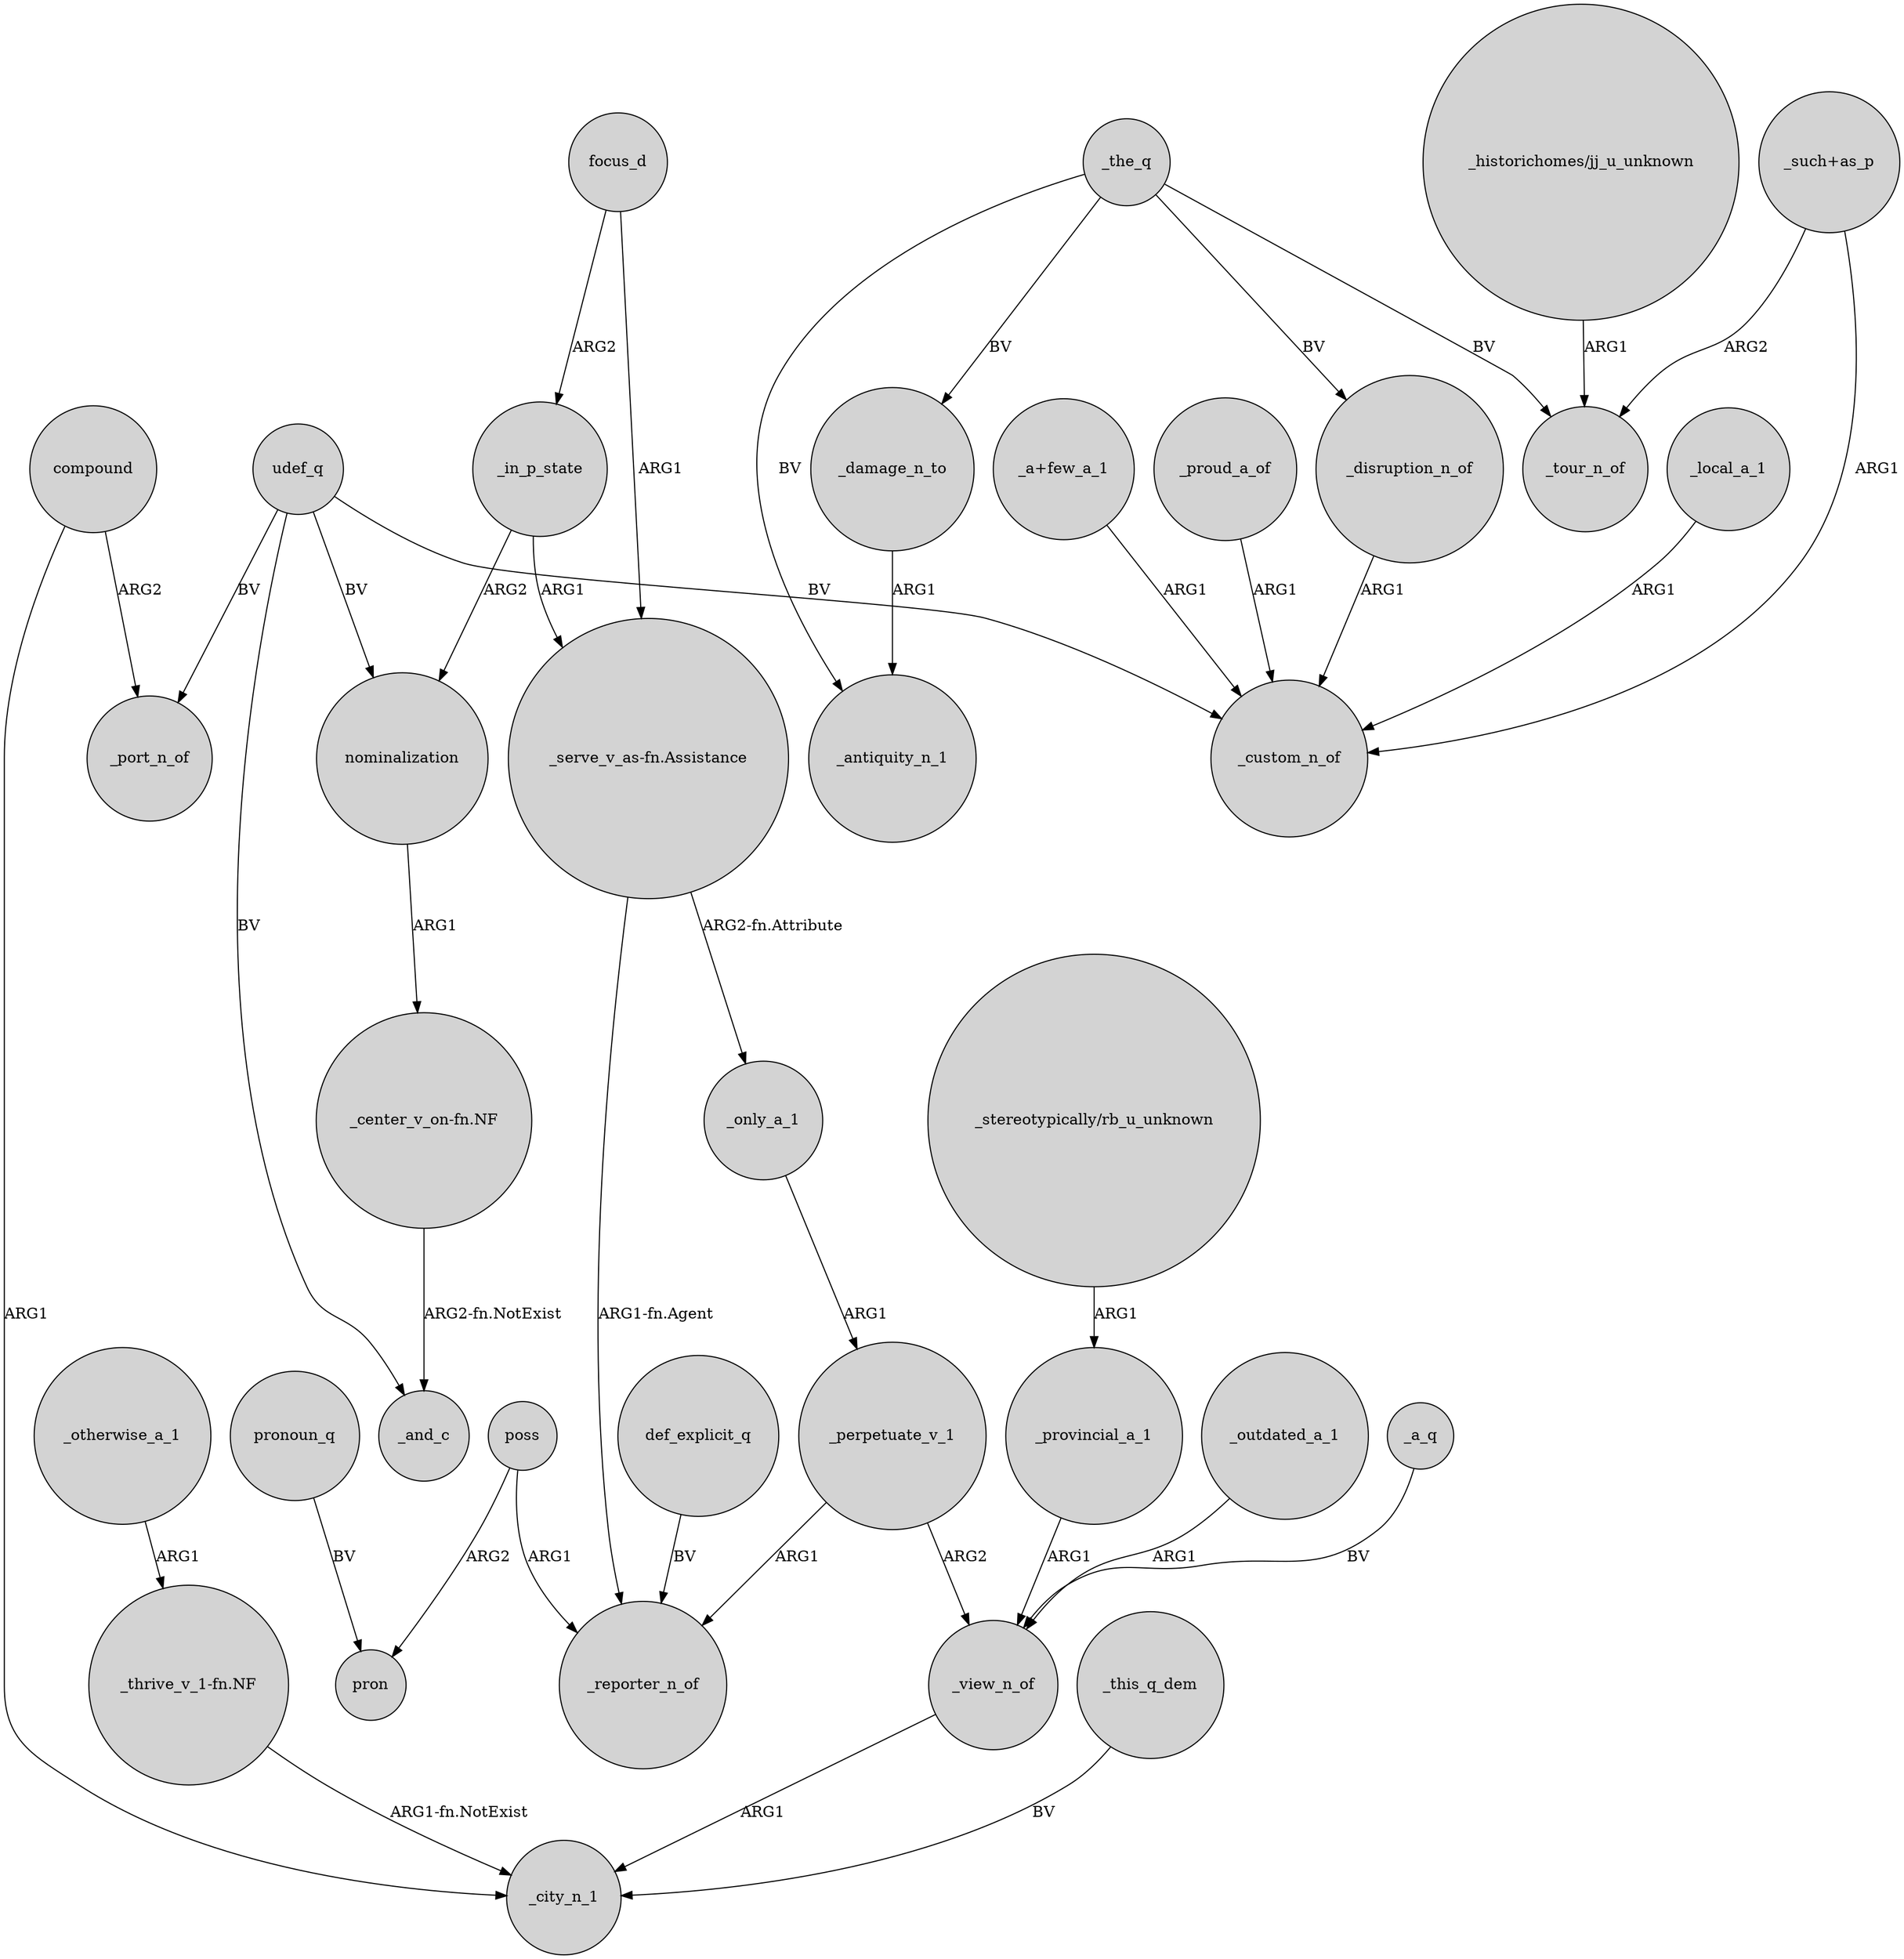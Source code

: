 digraph {
	node [shape=circle style=filled]
	_disruption_n_of -> _custom_n_of [label=ARG1]
	_in_p_state -> "_serve_v_as-fn.Assistance" [label=ARG1]
	compound -> _port_n_of [label=ARG2]
	_the_q -> _antiquity_n_1 [label=BV]
	poss -> pron [label=ARG2]
	_the_q -> _disruption_n_of [label=BV]
	"_thrive_v_1-fn.NF" -> _city_n_1 [label="ARG1-fn.NotExist"]
	focus_d -> _in_p_state [label=ARG2]
	"_a+few_a_1" -> _custom_n_of [label=ARG1]
	focus_d -> "_serve_v_as-fn.Assistance" [label=ARG1]
	poss -> _reporter_n_of [label=ARG1]
	udef_q -> _custom_n_of [label=BV]
	compound -> _city_n_1 [label=ARG1]
	"_historichomes/jj_u_unknown" -> _tour_n_of [label=ARG1]
	"_center_v_on-fn.NF" -> _and_c [label="ARG2-fn.NotExist"]
	"_serve_v_as-fn.Assistance" -> _reporter_n_of [label="ARG1-fn.Agent"]
	pronoun_q -> pron [label=BV]
	"_such+as_p" -> _tour_n_of [label=ARG2]
	"_such+as_p" -> _custom_n_of [label=ARG1]
	_view_n_of -> _city_n_1 [label=ARG1]
	"_serve_v_as-fn.Assistance" -> _only_a_1 [label="ARG2-fn.Attribute"]
	_only_a_1 -> _perpetuate_v_1 [label=ARG1]
	"_stereotypically/rb_u_unknown" -> _provincial_a_1 [label=ARG1]
	def_explicit_q -> _reporter_n_of [label=BV]
	_proud_a_of -> _custom_n_of [label=ARG1]
	nominalization -> "_center_v_on-fn.NF" [label=ARG1]
	_in_p_state -> nominalization [label=ARG2]
	udef_q -> nominalization [label=BV]
	_provincial_a_1 -> _view_n_of [label=ARG1]
	_outdated_a_1 -> _view_n_of [label=ARG1]
	_perpetuate_v_1 -> _reporter_n_of [label=ARG1]
	udef_q -> _port_n_of [label=BV]
	_damage_n_to -> _antiquity_n_1 [label=ARG1]
	_the_q -> _tour_n_of [label=BV]
	_the_q -> _damage_n_to [label=BV]
	udef_q -> _and_c [label=BV]
	_otherwise_a_1 -> "_thrive_v_1-fn.NF" [label=ARG1]
	_perpetuate_v_1 -> _view_n_of [label=ARG2]
	_this_q_dem -> _city_n_1 [label=BV]
	_local_a_1 -> _custom_n_of [label=ARG1]
	_a_q -> _view_n_of [label=BV]
}
